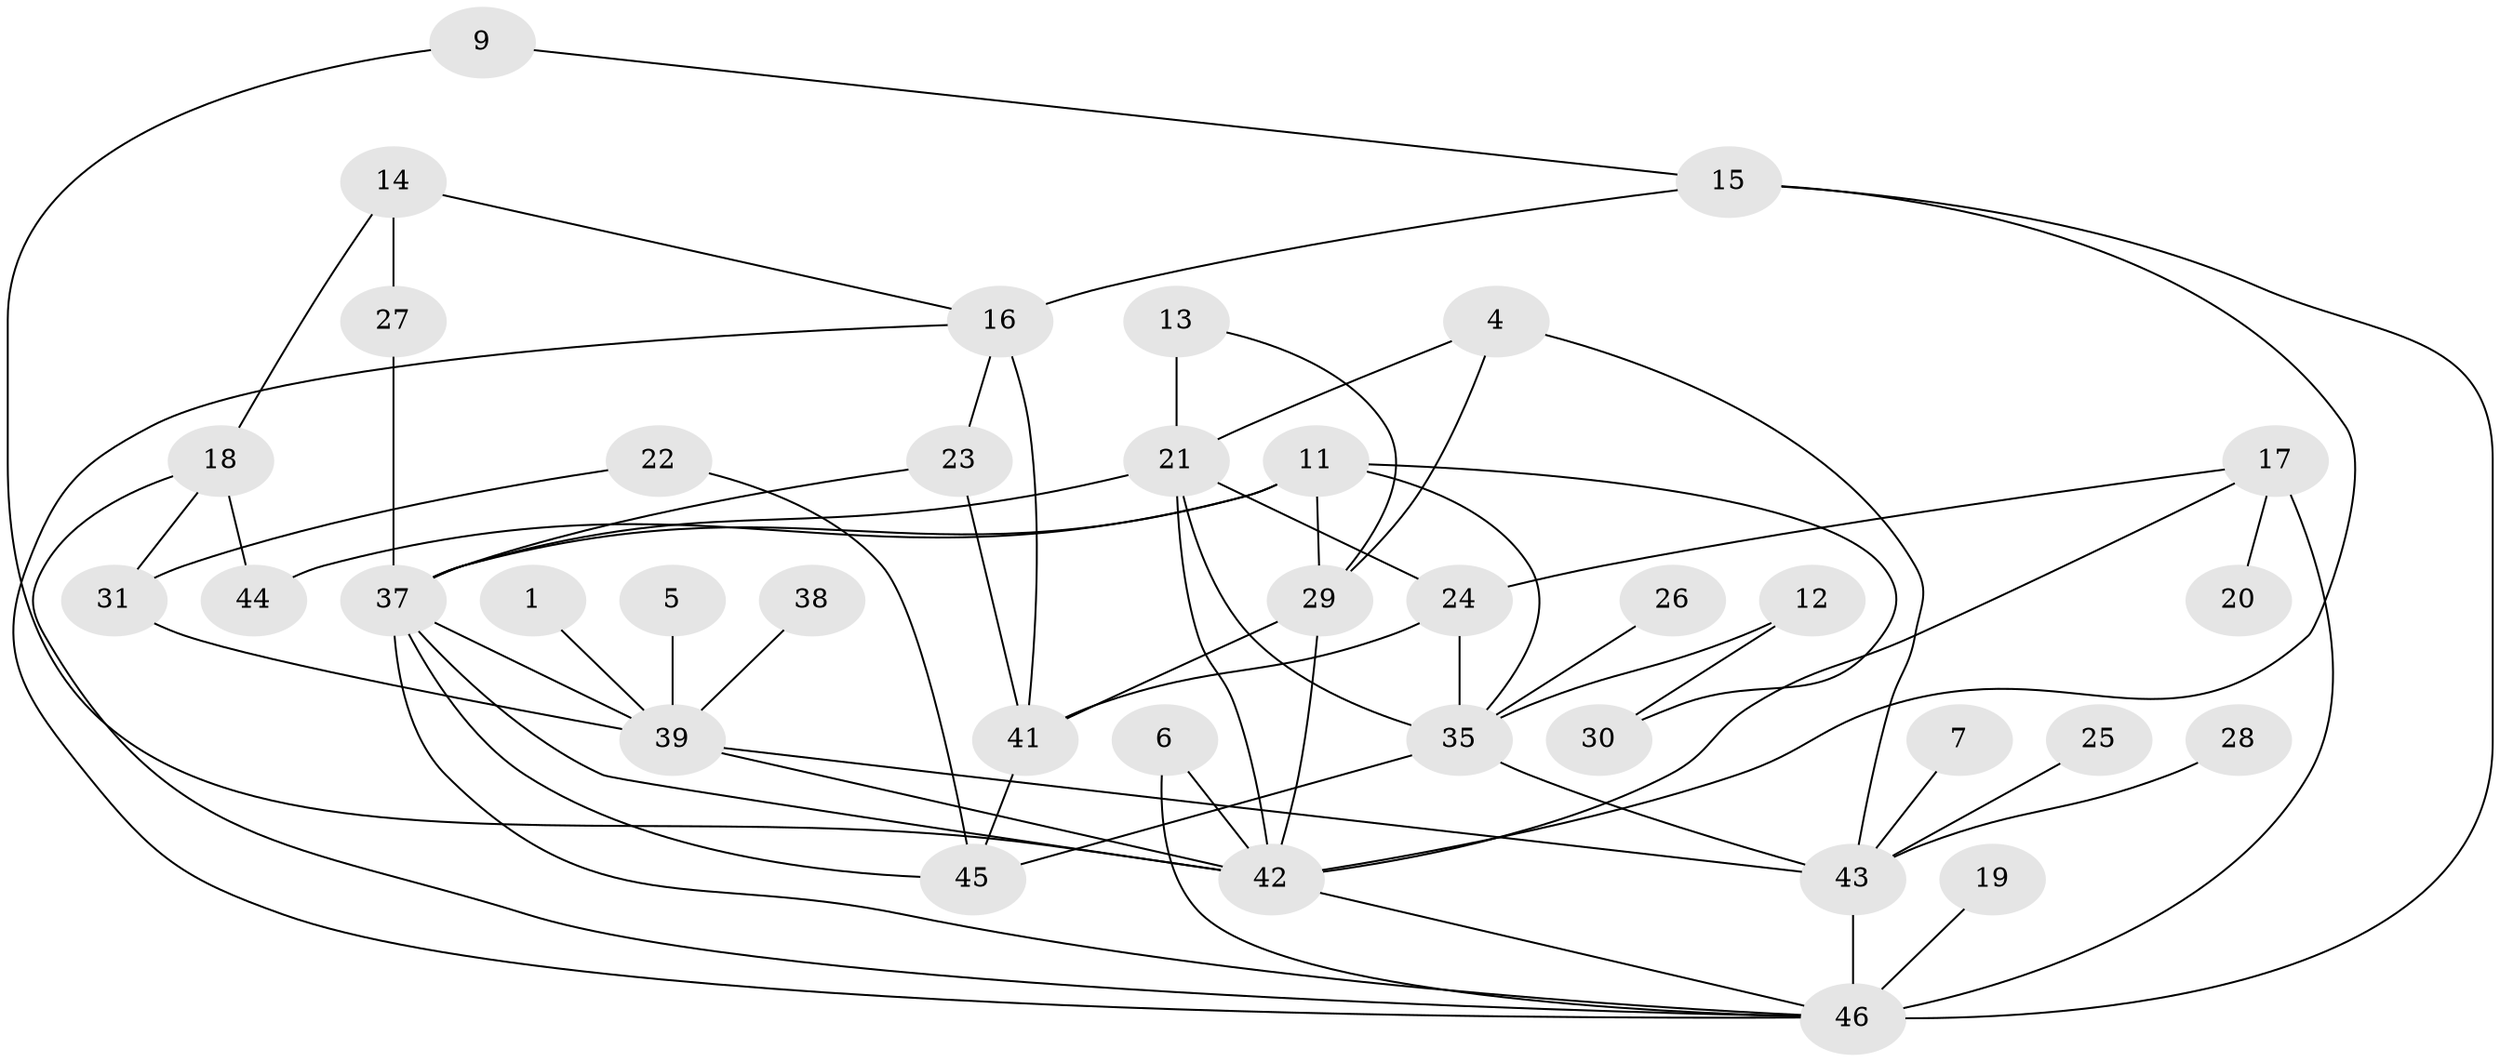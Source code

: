 // original degree distribution, {1: 0.18478260869565216, 0: 0.08695652173913043, 2: 0.25, 3: 0.21739130434782608, 5: 0.05434782608695652, 6: 0.05434782608695652, 4: 0.15217391304347827}
// Generated by graph-tools (version 1.1) at 2025/25/03/09/25 03:25:14]
// undirected, 37 vertices, 65 edges
graph export_dot {
graph [start="1"]
  node [color=gray90,style=filled];
  1;
  4;
  5;
  6;
  7;
  9;
  11;
  12;
  13;
  14;
  15;
  16;
  17;
  18;
  19;
  20;
  21;
  22;
  23;
  24;
  25;
  26;
  27;
  28;
  29;
  30;
  31;
  35;
  37;
  38;
  39;
  41;
  42;
  43;
  44;
  45;
  46;
  1 -- 39 [weight=1.0];
  4 -- 21 [weight=1.0];
  4 -- 29 [weight=1.0];
  4 -- 43 [weight=1.0];
  5 -- 39 [weight=1.0];
  6 -- 42 [weight=1.0];
  6 -- 46 [weight=1.0];
  7 -- 43 [weight=1.0];
  9 -- 15 [weight=1.0];
  9 -- 42 [weight=1.0];
  11 -- 29 [weight=1.0];
  11 -- 30 [weight=1.0];
  11 -- 35 [weight=1.0];
  11 -- 37 [weight=1.0];
  11 -- 44 [weight=1.0];
  12 -- 30 [weight=1.0];
  12 -- 35 [weight=2.0];
  13 -- 21 [weight=2.0];
  13 -- 29 [weight=1.0];
  14 -- 16 [weight=1.0];
  14 -- 18 [weight=1.0];
  14 -- 27 [weight=1.0];
  15 -- 16 [weight=1.0];
  15 -- 42 [weight=1.0];
  15 -- 46 [weight=1.0];
  16 -- 23 [weight=1.0];
  16 -- 41 [weight=2.0];
  16 -- 46 [weight=1.0];
  17 -- 20 [weight=1.0];
  17 -- 24 [weight=1.0];
  17 -- 42 [weight=1.0];
  17 -- 46 [weight=3.0];
  18 -- 31 [weight=1.0];
  18 -- 44 [weight=1.0];
  18 -- 46 [weight=1.0];
  19 -- 46 [weight=1.0];
  21 -- 24 [weight=1.0];
  21 -- 35 [weight=1.0];
  21 -- 37 [weight=1.0];
  21 -- 42 [weight=1.0];
  22 -- 31 [weight=1.0];
  22 -- 45 [weight=1.0];
  23 -- 37 [weight=1.0];
  23 -- 41 [weight=1.0];
  24 -- 35 [weight=1.0];
  24 -- 41 [weight=1.0];
  25 -- 43 [weight=1.0];
  26 -- 35 [weight=1.0];
  27 -- 37 [weight=1.0];
  28 -- 43 [weight=1.0];
  29 -- 41 [weight=1.0];
  29 -- 42 [weight=1.0];
  31 -- 39 [weight=1.0];
  35 -- 43 [weight=1.0];
  35 -- 45 [weight=1.0];
  37 -- 39 [weight=1.0];
  37 -- 42 [weight=1.0];
  37 -- 45 [weight=1.0];
  37 -- 46 [weight=1.0];
  38 -- 39 [weight=1.0];
  39 -- 42 [weight=1.0];
  39 -- 43 [weight=1.0];
  41 -- 45 [weight=1.0];
  42 -- 46 [weight=1.0];
  43 -- 46 [weight=1.0];
}
